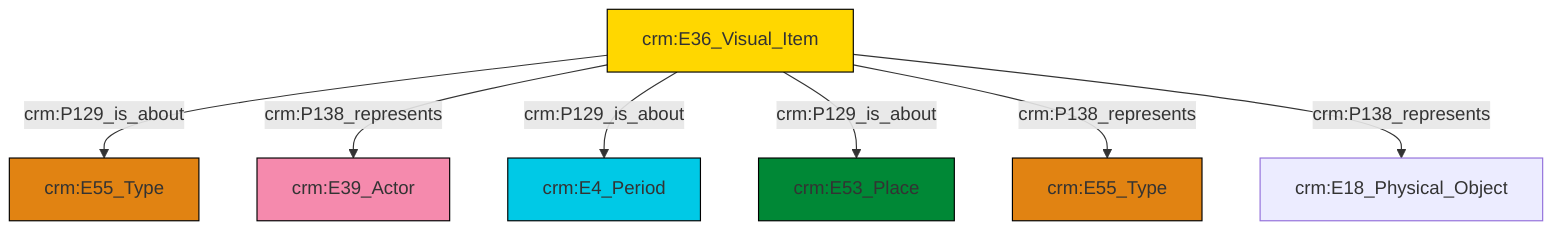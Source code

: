 graph TD
classDef Literal fill:#f2f2f2,stroke:#000000;
classDef CRM_Entity fill:#FFFFFF,stroke:#000000;
classDef Temporal_Entity fill:#00C9E6, stroke:#000000;
classDef Type fill:#E18312, stroke:#000000;
classDef Time-Span fill:#2C9C91, stroke:#000000;
classDef Appellation fill:#FFEB7F, stroke:#000000;
classDef Place fill:#008836, stroke:#000000;
classDef Persistent_Item fill:#B266B2, stroke:#000000;
classDef Conceptual_Object fill:#FFD700, stroke:#000000;
classDef Physical_Thing fill:#D2B48C, stroke:#000000;
classDef Actor fill:#f58aad, stroke:#000000;
classDef PC_Classes fill:#4ce600, stroke:#000000;
classDef Multi fill:#cccccc,stroke:#000000;

2["crm:E36_Visual_Item"]:::Conceptual_Object -->|crm:P129_is_about| 3["crm:E55_Type"]:::Type
2["crm:E36_Visual_Item"]:::Conceptual_Object -->|crm:P138_represents| 5["crm:E39_Actor"]:::Actor
2["crm:E36_Visual_Item"]:::Conceptual_Object -->|crm:P129_is_about| 7["crm:E4_Period"]:::Temporal_Entity
2["crm:E36_Visual_Item"]:::Conceptual_Object -->|crm:P129_is_about| 11["crm:E53_Place"]:::Place
2["crm:E36_Visual_Item"]:::Conceptual_Object -->|crm:P138_represents| 0["crm:E55_Type"]:::Type
2["crm:E36_Visual_Item"]:::Conceptual_Object -->|crm:P138_represents| 9["crm:E18_Physical_Object"]:::Default